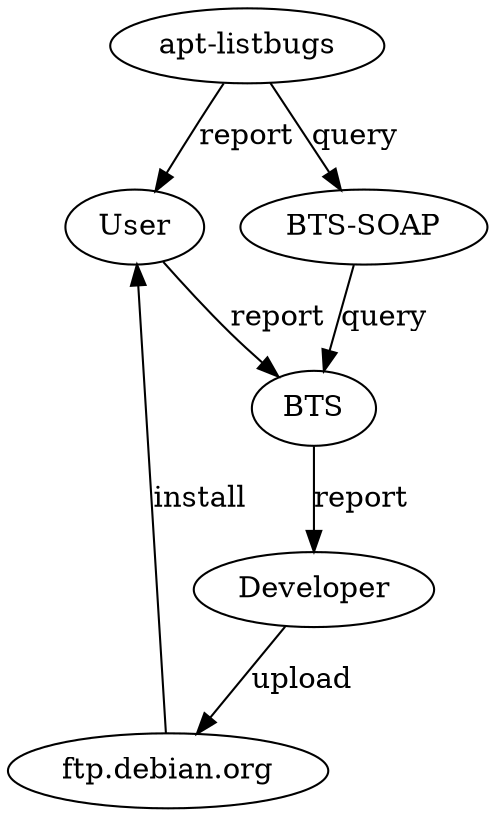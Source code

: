 //dot -T ps < bugstruct.dot > bugstruct.eps
digraph structure {
"User" -> "BTS" [label="report"];
"BTS" -> "Developer" [label="report"];
"Developer" -> "ftp.debian.org" [label="upload"];
"ftp.debian.org" -> "User" [label="install"];
"apt-listbugs" -> "BTS-SOAP" [label="query"]
"BTS-SOAP" -> "BTS" [label="query"]
"apt-listbugs" -> "User" [label="report"]
}
